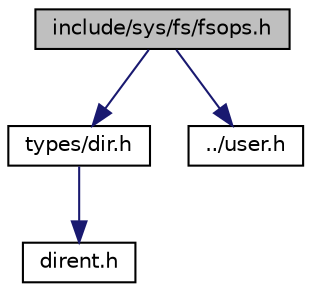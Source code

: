 digraph "include/sys/fs/fsops.h"
{
 // LATEX_PDF_SIZE
  edge [fontname="Helvetica",fontsize="10",labelfontname="Helvetica",labelfontsize="10"];
  node [fontname="Helvetica",fontsize="10",shape=record];
  Node1 [label="include/sys/fs/fsops.h",height=0.2,width=0.4,color="black", fillcolor="grey75", style="filled", fontcolor="black",tooltip="文件系统的核心操作。"];
  Node1 -> Node2 [color="midnightblue",fontsize="10",style="solid",fontname="Helvetica"];
  Node2 [label="types/dir.h",height=0.2,width=0.4,color="black", fillcolor="white", style="filled",URL="$dir_8h.html",tooltip="定义struct dir结构。"];
  Node2 -> Node3 [color="midnightblue",fontsize="10",style="solid",fontname="Helvetica"];
  Node3 [label="dirent.h",height=0.2,width=0.4,color="black", fillcolor="white", style="filled",URL="$dirent_8h.html",tooltip="定义struct dirent结构。"];
  Node1 -> Node4 [color="midnightblue",fontsize="10",style="solid",fontname="Helvetica"];
  Node4 [label="../user.h",height=0.2,width=0.4,color="black", fillcolor="white", style="filled",URL="$user_8h.html",tooltip="定义用户信息和用户操作。"];
}
